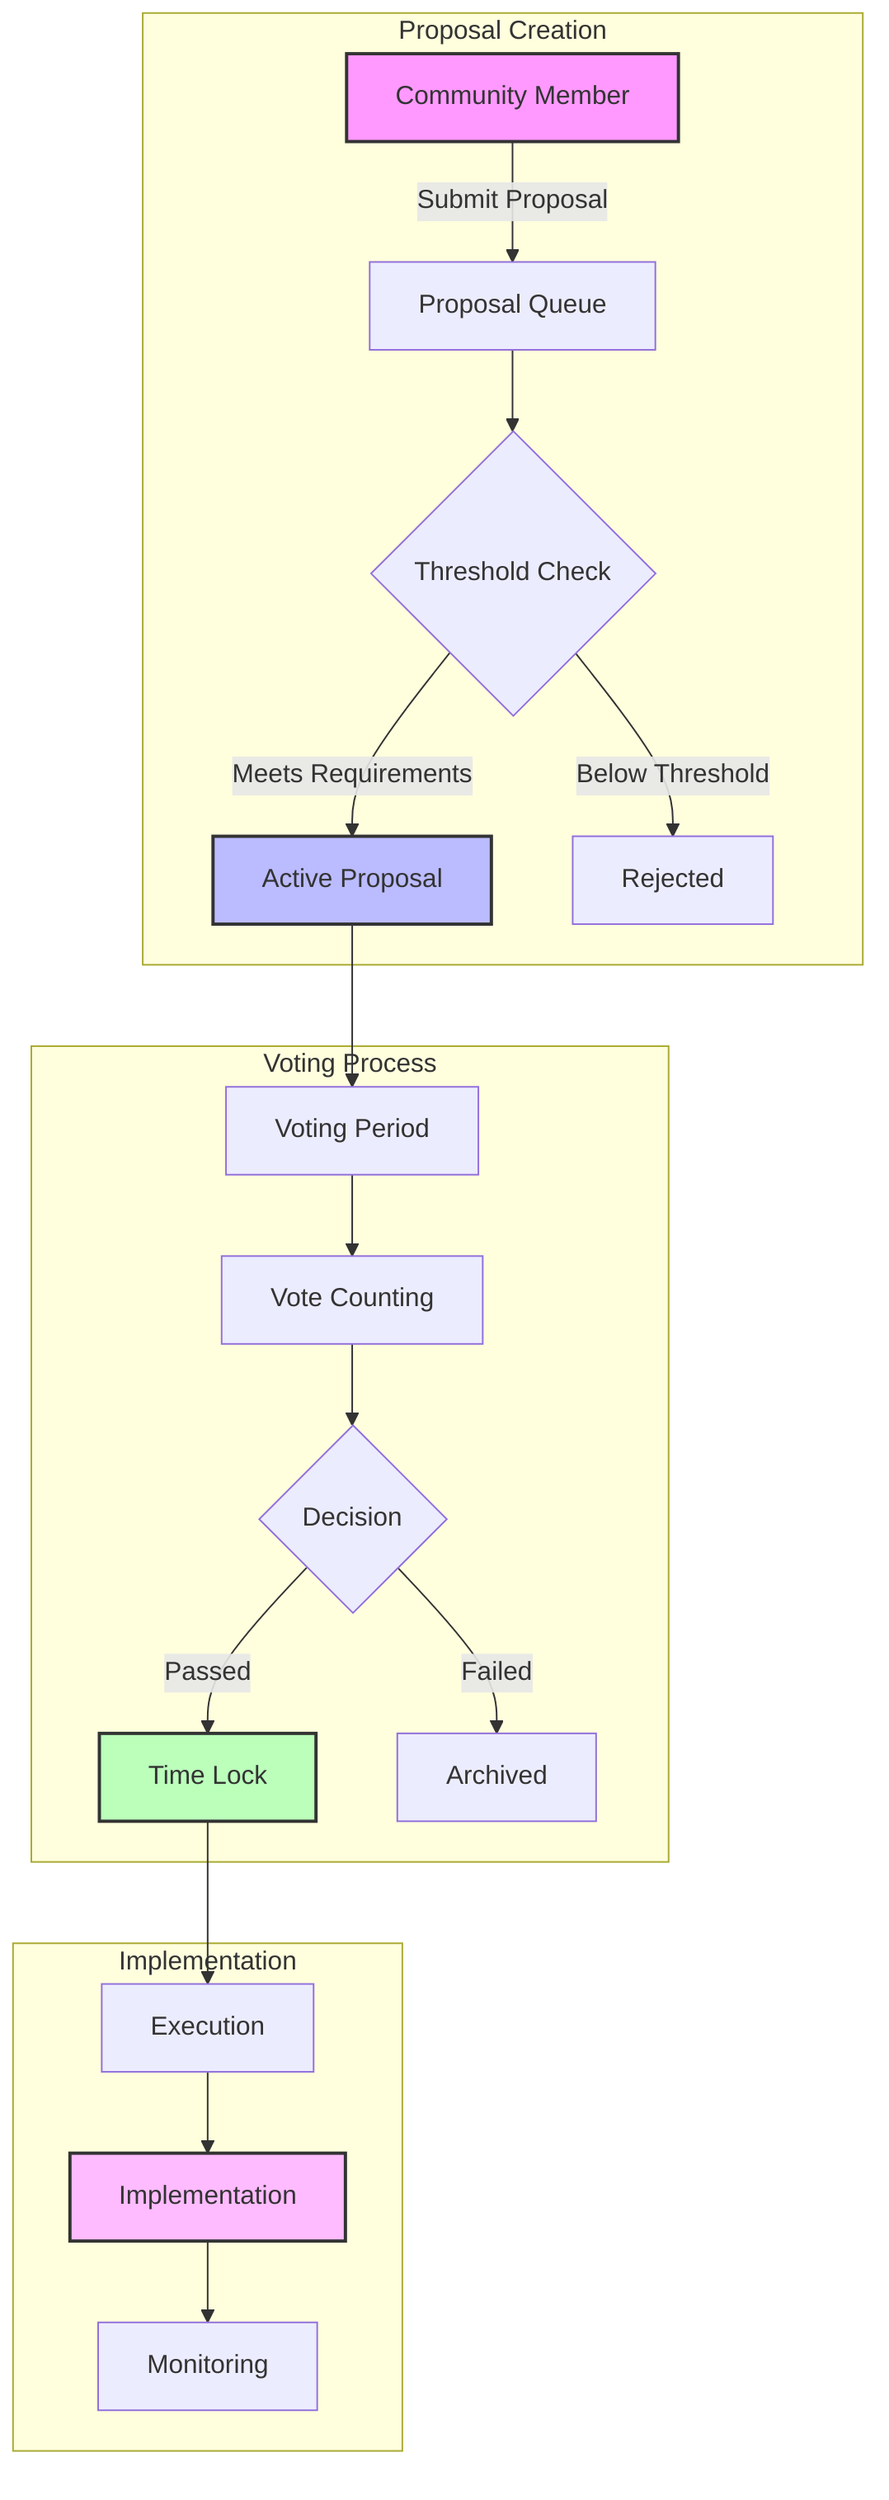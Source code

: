 graph TB
    subgraph Proposal Creation
        A[Community Member] -->|Submit Proposal| B[Proposal Queue]
        B --> C{Threshold Check}
        C -->|Meets Requirements| D[Active Proposal]
        C -->|Below Threshold| E[Rejected]
    end
    
    subgraph Voting Process
        D --> F[Voting Period]
        F --> G[Vote Counting]
        G --> H{Decision}
        H -->|Passed| I[Time Lock]
        H -->|Failed| J[Archived]
    end
    
    subgraph Implementation
        I --> K[Execution]
        K --> L[Implementation]
        L --> M[Monitoring]
    end
    
    style A fill:#f9f,stroke:#333,stroke-width:2px
    style D fill:#bbf,stroke:#333,stroke-width:2px
    style I fill:#bfb,stroke:#333,stroke-width:2px
    style L fill:#fbf,stroke:#333,stroke-width:2px